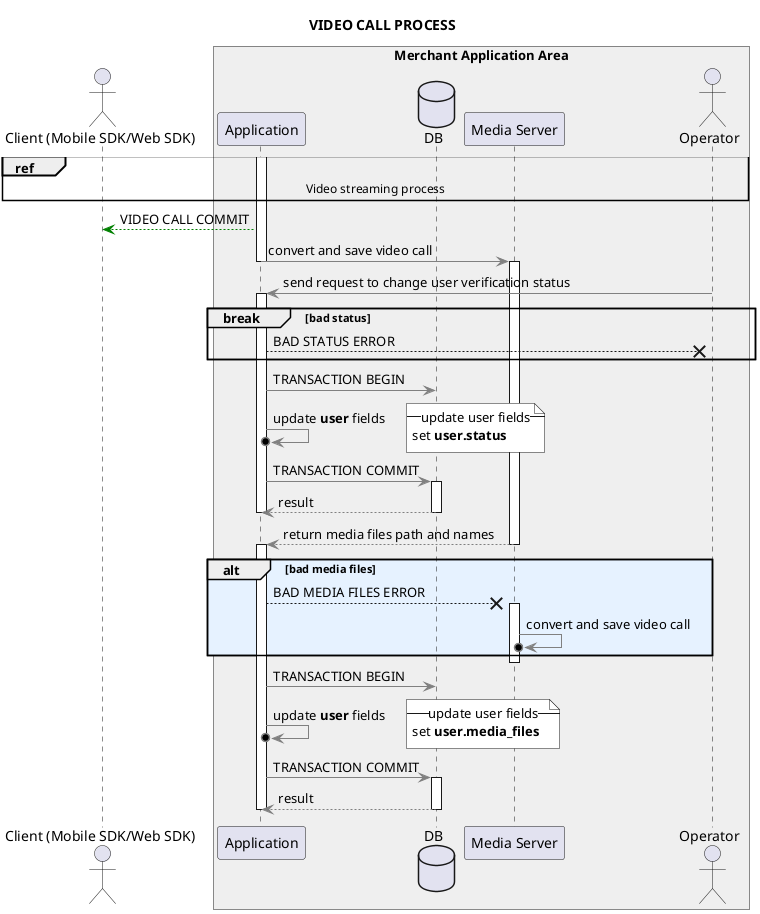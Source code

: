 @startuml
    title VIDEO CALL PROCESS

    actor "Client (Mobile SDK/Web SDK)" as Client
    box "Merchant Application Area" #efefef
        participant "Application" as Server
        database "DB" as DB
        participant "Media Server" as Media
        actor Operator
    end box

    activate Server
        ref over Client, Server, Media, Operator : Video streaming process
        Server -[#green]-> Client : VIDEO CALL COMMIT
        Server -[#gray]> Media : convert and save video call
    deactivate Server
    activate Media
        Operator -[#gray]> Server : send request to change user verification status
        activate Server
            break bad status
                Server --x Operator : BAD STATUS ERROR
            end
            Server -[#gray]> DB : TRANSACTION BEGIN
            Server -[#gray]>o Server : update <b>user</b> fields
            note right #ffffff
                --update user fields--
                set <b>user.status</b>
            end note
            Server -[#gray]> DB : TRANSACTION COMMIT
            activate DB
                DB -[#gray]-> Server : result
            deactivate DB
        deactivate Server
        Media -[#gray]-> Server : return media files path and names
    deactivate Media
    activate Server
        alt #e6f2ff bad media files
            Server --x Media : BAD MEDIA FILES ERROR
            activate Media
            Media -[#gray]>o Media : convert and save video call
        end
        deactivate Media
        Server -[#gray]> DB : TRANSACTION BEGIN
        Server -[#gray]>o Server : update <b>user</b> fields
        note right #ffffff
            --update user fields--
            set <b>user.media_files</b>
        end note
        Server -[#gray]> DB : TRANSACTION COMMIT
        activate DB
            DB -[#gray]-> Server : result
        deactivate DB
    deactivate Server
@enduml